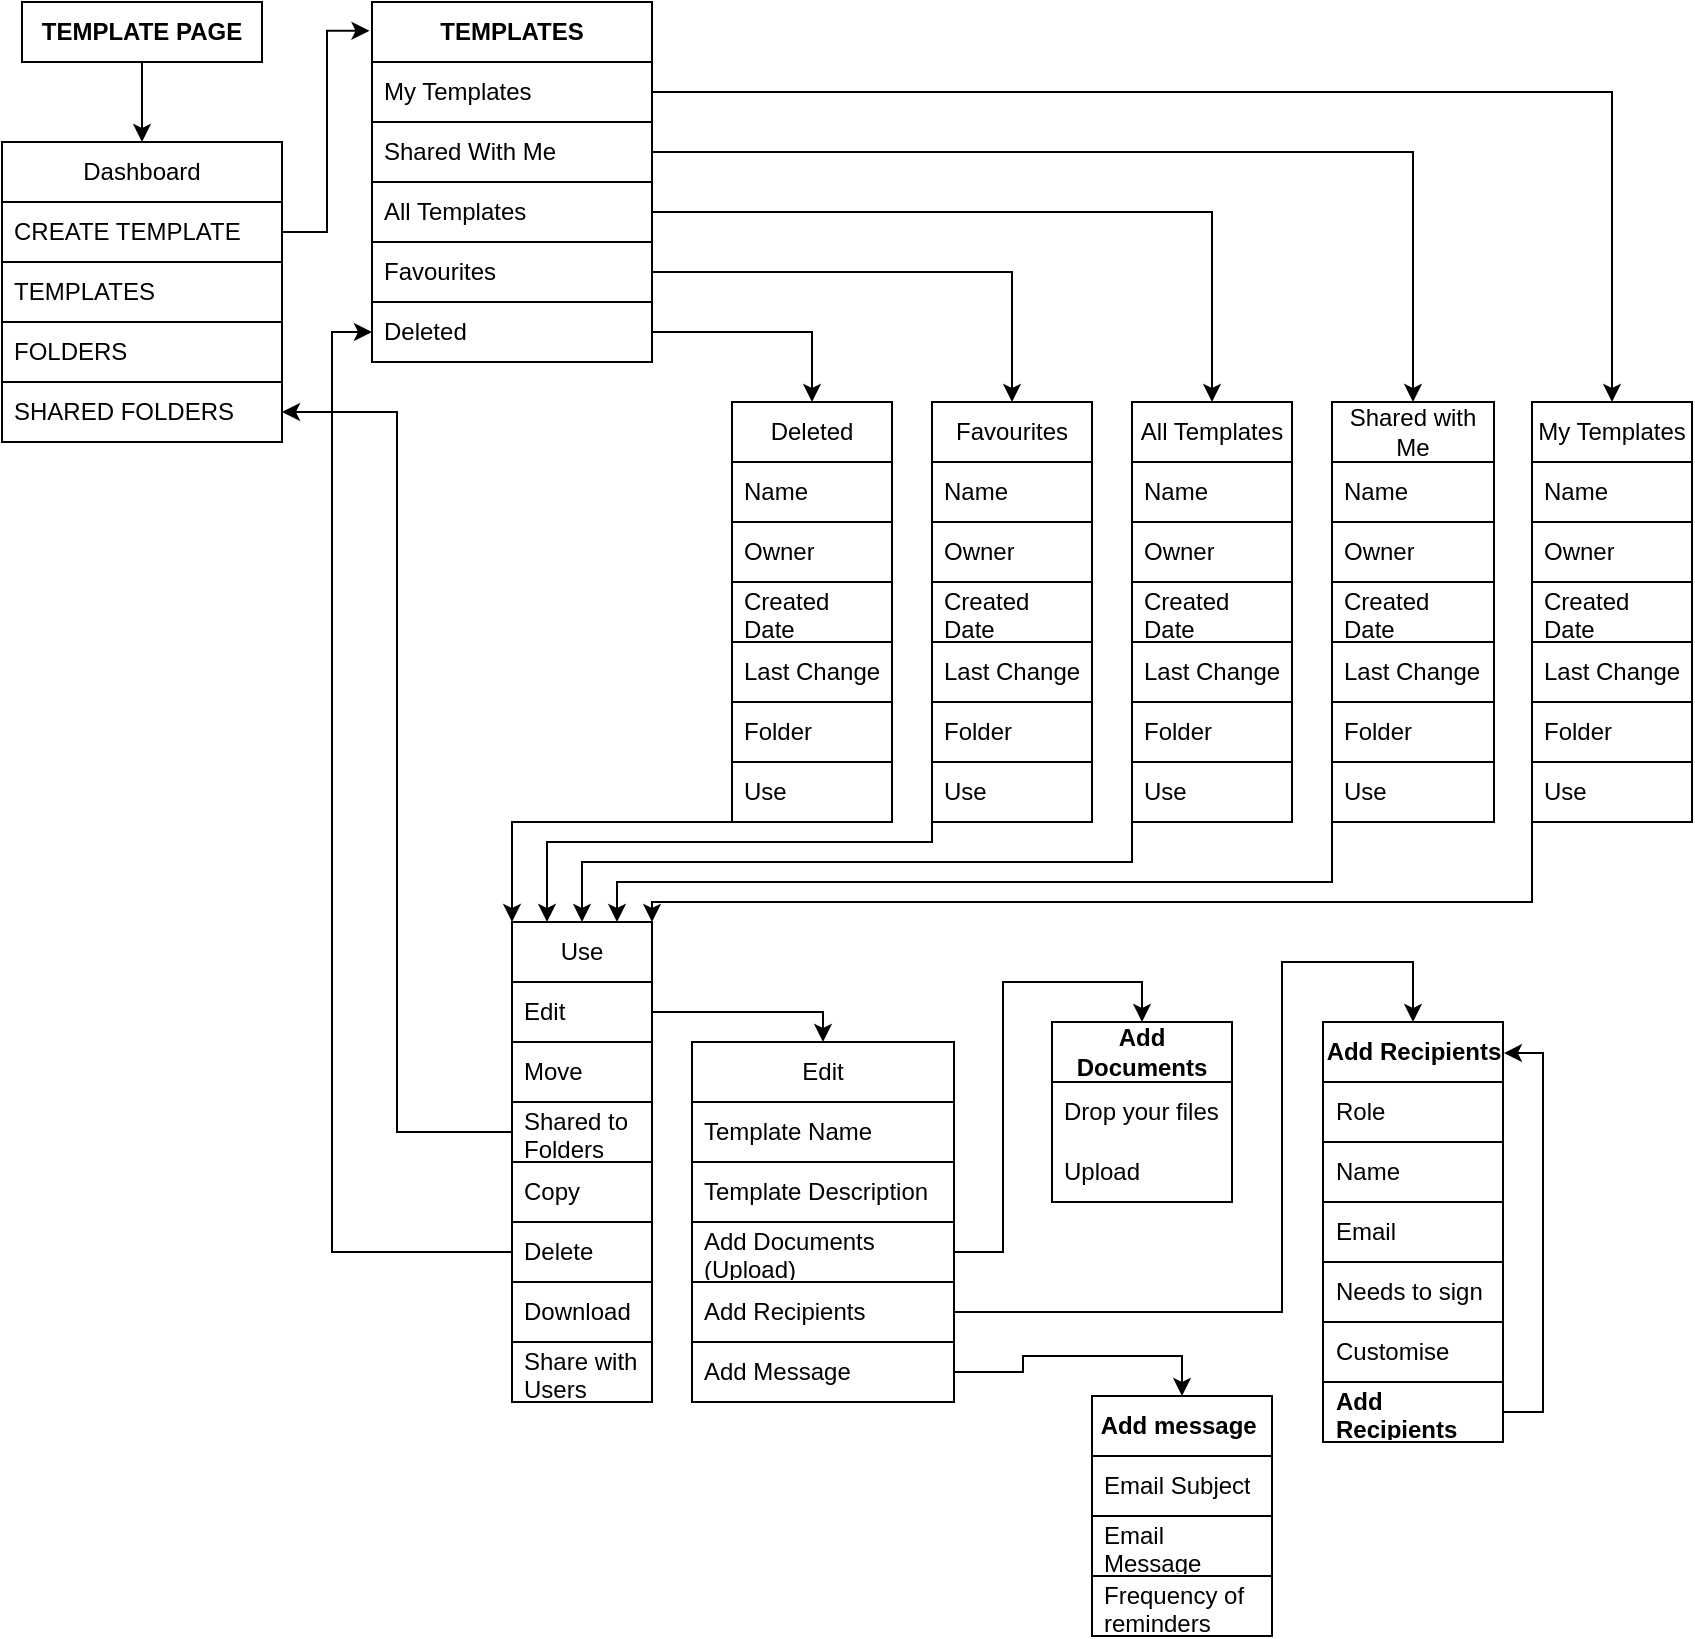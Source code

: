 <mxfile version="20.5.3" type="github">
  <diagram id="sp87BE_KRfN6M-lFv6xn" name="Page-1">
    <mxGraphModel dx="964" dy="548" grid="1" gridSize="10" guides="1" tooltips="1" connect="1" arrows="1" fold="1" page="1" pageScale="1" pageWidth="1169" pageHeight="827" math="0" shadow="0">
      <root>
        <mxCell id="0" />
        <mxCell id="1" parent="0" />
        <mxCell id="yjeWw_eDEs8p_PzeUuAK-1" value="Dashboard" style="swimlane;fontStyle=0;childLayout=stackLayout;horizontal=1;startSize=30;horizontalStack=0;resizeParent=1;resizeParentMax=0;resizeLast=0;collapsible=1;marginBottom=0;whiteSpace=wrap;html=1;" vertex="1" parent="1">
          <mxGeometry x="60" y="70" width="140" height="150" as="geometry" />
        </mxCell>
        <mxCell id="yjeWw_eDEs8p_PzeUuAK-2" value="CREATE TEMPLATE" style="text;strokeColor=none;fillColor=none;align=left;verticalAlign=middle;spacingLeft=4;spacingRight=4;overflow=hidden;points=[[0,0.5],[1,0.5]];portConstraint=eastwest;rotatable=0;whiteSpace=wrap;html=1;" vertex="1" parent="yjeWw_eDEs8p_PzeUuAK-1">
          <mxGeometry y="30" width="140" height="30" as="geometry" />
        </mxCell>
        <mxCell id="yjeWw_eDEs8p_PzeUuAK-3" value="TEMPLATES" style="text;strokeColor=default;fillColor=none;align=left;verticalAlign=middle;spacingLeft=4;spacingRight=4;overflow=hidden;points=[[0,0.5],[1,0.5]];portConstraint=eastwest;rotatable=0;whiteSpace=wrap;html=1;" vertex="1" parent="yjeWw_eDEs8p_PzeUuAK-1">
          <mxGeometry y="60" width="140" height="30" as="geometry" />
        </mxCell>
        <mxCell id="yjeWw_eDEs8p_PzeUuAK-4" value="FOLDERS" style="text;strokeColor=default;fillColor=none;align=left;verticalAlign=middle;spacingLeft=4;spacingRight=4;overflow=hidden;points=[[0,0.5],[1,0.5]];portConstraint=eastwest;rotatable=0;whiteSpace=wrap;html=1;" vertex="1" parent="yjeWw_eDEs8p_PzeUuAK-1">
          <mxGeometry y="90" width="140" height="30" as="geometry" />
        </mxCell>
        <mxCell id="yjeWw_eDEs8p_PzeUuAK-6" value="SHARED FOLDERS" style="text;strokeColor=none;fillColor=none;align=left;verticalAlign=middle;spacingLeft=4;spacingRight=4;overflow=hidden;points=[[0,0.5],[1,0.5]];portConstraint=eastwest;rotatable=0;whiteSpace=wrap;html=1;" vertex="1" parent="yjeWw_eDEs8p_PzeUuAK-1">
          <mxGeometry y="120" width="140" height="30" as="geometry" />
        </mxCell>
        <mxCell id="yjeWw_eDEs8p_PzeUuAK-7" style="edgeStyle=orthogonalEdgeStyle;rounded=0;orthogonalLoop=1;jettySize=auto;html=1;exitX=0.5;exitY=1;exitDx=0;exitDy=0;entryX=0.5;entryY=0;entryDx=0;entryDy=0;" edge="1" parent="1" source="yjeWw_eDEs8p_PzeUuAK-5" target="yjeWw_eDEs8p_PzeUuAK-1">
          <mxGeometry relative="1" as="geometry" />
        </mxCell>
        <mxCell id="yjeWw_eDEs8p_PzeUuAK-5" value="&lt;b&gt;TEMPLATE PAGE&lt;/b&gt;" style="rounded=0;whiteSpace=wrap;html=1;" vertex="1" parent="1">
          <mxGeometry x="70" width="120" height="30" as="geometry" />
        </mxCell>
        <mxCell id="yjeWw_eDEs8p_PzeUuAK-12" value="&lt;b&gt;TEMPLATES&lt;/b&gt;" style="swimlane;fontStyle=0;childLayout=stackLayout;horizontal=1;startSize=30;horizontalStack=0;resizeParent=1;resizeParentMax=0;resizeLast=0;collapsible=1;marginBottom=0;whiteSpace=wrap;html=1;strokeColor=default;" vertex="1" parent="1">
          <mxGeometry x="245" width="140" height="180" as="geometry" />
        </mxCell>
        <mxCell id="yjeWw_eDEs8p_PzeUuAK-13" value="My Templates" style="text;strokeColor=none;fillColor=none;align=left;verticalAlign=middle;spacingLeft=4;spacingRight=4;overflow=hidden;points=[[0,0.5],[1,0.5]];portConstraint=eastwest;rotatable=0;whiteSpace=wrap;html=1;" vertex="1" parent="yjeWw_eDEs8p_PzeUuAK-12">
          <mxGeometry y="30" width="140" height="30" as="geometry" />
        </mxCell>
        <mxCell id="yjeWw_eDEs8p_PzeUuAK-14" value="Shared With Me" style="text;strokeColor=default;fillColor=none;align=left;verticalAlign=middle;spacingLeft=4;spacingRight=4;overflow=hidden;points=[[0,0.5],[1,0.5]];portConstraint=eastwest;rotatable=0;whiteSpace=wrap;html=1;" vertex="1" parent="yjeWw_eDEs8p_PzeUuAK-12">
          <mxGeometry y="60" width="140" height="30" as="geometry" />
        </mxCell>
        <mxCell id="yjeWw_eDEs8p_PzeUuAK-15" value="All Templates" style="text;strokeColor=none;fillColor=none;align=left;verticalAlign=middle;spacingLeft=4;spacingRight=4;overflow=hidden;points=[[0,0.5],[1,0.5]];portConstraint=eastwest;rotatable=0;whiteSpace=wrap;html=1;" vertex="1" parent="yjeWw_eDEs8p_PzeUuAK-12">
          <mxGeometry y="90" width="140" height="30" as="geometry" />
        </mxCell>
        <mxCell id="yjeWw_eDEs8p_PzeUuAK-17" value="Favourites" style="text;strokeColor=default;fillColor=none;align=left;verticalAlign=middle;spacingLeft=4;spacingRight=4;overflow=hidden;points=[[0,0.5],[1,0.5]];portConstraint=eastwest;rotatable=0;whiteSpace=wrap;html=1;" vertex="1" parent="yjeWw_eDEs8p_PzeUuAK-12">
          <mxGeometry y="120" width="140" height="30" as="geometry" />
        </mxCell>
        <mxCell id="yjeWw_eDEs8p_PzeUuAK-18" value="Deleted" style="text;strokeColor=none;fillColor=none;align=left;verticalAlign=middle;spacingLeft=4;spacingRight=4;overflow=hidden;points=[[0,0.5],[1,0.5]];portConstraint=eastwest;rotatable=0;whiteSpace=wrap;html=1;" vertex="1" parent="yjeWw_eDEs8p_PzeUuAK-12">
          <mxGeometry y="150" width="140" height="30" as="geometry" />
        </mxCell>
        <mxCell id="yjeWw_eDEs8p_PzeUuAK-20" value="My Templates" style="swimlane;fontStyle=0;childLayout=stackLayout;horizontal=1;startSize=30;horizontalStack=0;resizeParent=1;resizeParentMax=0;resizeLast=0;collapsible=1;marginBottom=0;whiteSpace=wrap;html=1;strokeColor=default;fillColor=none;" vertex="1" parent="1">
          <mxGeometry x="825" y="200" width="80" height="210" as="geometry" />
        </mxCell>
        <mxCell id="yjeWw_eDEs8p_PzeUuAK-21" value="Name" style="text;strokeColor=none;fillColor=none;align=left;verticalAlign=middle;spacingLeft=4;spacingRight=4;overflow=hidden;points=[[0,0.5],[1,0.5]];portConstraint=eastwest;rotatable=0;whiteSpace=wrap;html=1;" vertex="1" parent="yjeWw_eDEs8p_PzeUuAK-20">
          <mxGeometry y="30" width="80" height="30" as="geometry" />
        </mxCell>
        <mxCell id="yjeWw_eDEs8p_PzeUuAK-22" value="Owner" style="text;strokeColor=default;fillColor=none;align=left;verticalAlign=middle;spacingLeft=4;spacingRight=4;overflow=hidden;points=[[0,0.5],[1,0.5]];portConstraint=eastwest;rotatable=0;whiteSpace=wrap;html=1;" vertex="1" parent="yjeWw_eDEs8p_PzeUuAK-20">
          <mxGeometry y="60" width="80" height="30" as="geometry" />
        </mxCell>
        <mxCell id="yjeWw_eDEs8p_PzeUuAK-23" value="Created Date" style="text;strokeColor=none;fillColor=none;align=left;verticalAlign=middle;spacingLeft=4;spacingRight=4;overflow=hidden;points=[[0,0.5],[1,0.5]];portConstraint=eastwest;rotatable=0;whiteSpace=wrap;html=1;" vertex="1" parent="yjeWw_eDEs8p_PzeUuAK-20">
          <mxGeometry y="90" width="80" height="30" as="geometry" />
        </mxCell>
        <mxCell id="yjeWw_eDEs8p_PzeUuAK-28" value="Last Change" style="text;strokeColor=default;fillColor=none;align=left;verticalAlign=middle;spacingLeft=4;spacingRight=4;overflow=hidden;points=[[0,0.5],[1,0.5]];portConstraint=eastwest;rotatable=0;whiteSpace=wrap;html=1;" vertex="1" parent="yjeWw_eDEs8p_PzeUuAK-20">
          <mxGeometry y="120" width="80" height="30" as="geometry" />
        </mxCell>
        <mxCell id="yjeWw_eDEs8p_PzeUuAK-29" value="Folder" style="text;strokeColor=none;fillColor=none;align=left;verticalAlign=middle;spacingLeft=4;spacingRight=4;overflow=hidden;points=[[0,0.5],[1,0.5]];portConstraint=eastwest;rotatable=0;whiteSpace=wrap;html=1;" vertex="1" parent="yjeWw_eDEs8p_PzeUuAK-20">
          <mxGeometry y="150" width="80" height="30" as="geometry" />
        </mxCell>
        <mxCell id="yjeWw_eDEs8p_PzeUuAK-30" value="Use" style="text;strokeColor=default;fillColor=none;align=left;verticalAlign=middle;spacingLeft=4;spacingRight=4;overflow=hidden;points=[[0,0.5],[1,0.5]];portConstraint=eastwest;rotatable=0;whiteSpace=wrap;html=1;" vertex="1" parent="yjeWw_eDEs8p_PzeUuAK-20">
          <mxGeometry y="180" width="80" height="30" as="geometry" />
        </mxCell>
        <mxCell id="yjeWw_eDEs8p_PzeUuAK-24" value="Use" style="swimlane;fontStyle=0;childLayout=stackLayout;horizontal=1;startSize=30;horizontalStack=0;resizeParent=1;resizeParentMax=0;resizeLast=0;collapsible=1;marginBottom=0;whiteSpace=wrap;html=1;strokeColor=default;fillColor=none;" vertex="1" parent="1">
          <mxGeometry x="315" y="460" width="70" height="240" as="geometry" />
        </mxCell>
        <mxCell id="yjeWw_eDEs8p_PzeUuAK-25" value="Edit" style="text;strokeColor=none;fillColor=none;align=left;verticalAlign=middle;spacingLeft=4;spacingRight=4;overflow=hidden;points=[[0,0.5],[1,0.5]];portConstraint=eastwest;rotatable=0;whiteSpace=wrap;html=1;" vertex="1" parent="yjeWw_eDEs8p_PzeUuAK-24">
          <mxGeometry y="30" width="70" height="30" as="geometry" />
        </mxCell>
        <mxCell id="yjeWw_eDEs8p_PzeUuAK-26" value="Move" style="text;strokeColor=default;fillColor=none;align=left;verticalAlign=middle;spacingLeft=4;spacingRight=4;overflow=hidden;points=[[0,0.5],[1,0.5]];portConstraint=eastwest;rotatable=0;whiteSpace=wrap;html=1;" vertex="1" parent="yjeWw_eDEs8p_PzeUuAK-24">
          <mxGeometry y="60" width="70" height="30" as="geometry" />
        </mxCell>
        <mxCell id="yjeWw_eDEs8p_PzeUuAK-27" value="Shared to Folders" style="text;strokeColor=default;fillColor=none;align=left;verticalAlign=middle;spacingLeft=4;spacingRight=4;overflow=hidden;points=[[0,0.5],[1,0.5]];portConstraint=eastwest;rotatable=0;whiteSpace=wrap;html=1;" vertex="1" parent="yjeWw_eDEs8p_PzeUuAK-24">
          <mxGeometry y="90" width="70" height="30" as="geometry" />
        </mxCell>
        <mxCell id="yjeWw_eDEs8p_PzeUuAK-31" value="Copy" style="text;strokeColor=none;fillColor=none;align=left;verticalAlign=middle;spacingLeft=4;spacingRight=4;overflow=hidden;points=[[0,0.5],[1,0.5]];portConstraint=eastwest;rotatable=0;whiteSpace=wrap;html=1;" vertex="1" parent="yjeWw_eDEs8p_PzeUuAK-24">
          <mxGeometry y="120" width="70" height="30" as="geometry" />
        </mxCell>
        <mxCell id="yjeWw_eDEs8p_PzeUuAK-32" value="Delete" style="text;strokeColor=default;fillColor=none;align=left;verticalAlign=middle;spacingLeft=4;spacingRight=4;overflow=hidden;points=[[0,0.5],[1,0.5]];portConstraint=eastwest;rotatable=0;whiteSpace=wrap;html=1;" vertex="1" parent="yjeWw_eDEs8p_PzeUuAK-24">
          <mxGeometry y="150" width="70" height="30" as="geometry" />
        </mxCell>
        <mxCell id="yjeWw_eDEs8p_PzeUuAK-33" value="Download" style="text;strokeColor=default;fillColor=none;align=left;verticalAlign=middle;spacingLeft=4;spacingRight=4;overflow=hidden;points=[[0,0.5],[1,0.5]];portConstraint=eastwest;rotatable=0;whiteSpace=wrap;html=1;" vertex="1" parent="yjeWw_eDEs8p_PzeUuAK-24">
          <mxGeometry y="180" width="70" height="30" as="geometry" />
        </mxCell>
        <mxCell id="yjeWw_eDEs8p_PzeUuAK-34" value="Share with Users" style="text;strokeColor=none;fillColor=none;align=left;verticalAlign=middle;spacingLeft=4;spacingRight=4;overflow=hidden;points=[[0,0.5],[1,0.5]];portConstraint=eastwest;rotatable=0;whiteSpace=wrap;html=1;" vertex="1" parent="yjeWw_eDEs8p_PzeUuAK-24">
          <mxGeometry y="210" width="70" height="30" as="geometry" />
        </mxCell>
        <mxCell id="yjeWw_eDEs8p_PzeUuAK-36" value="Edit" style="swimlane;fontStyle=0;childLayout=stackLayout;horizontal=1;startSize=30;horizontalStack=0;resizeParent=1;resizeParentMax=0;resizeLast=0;collapsible=1;marginBottom=0;whiteSpace=wrap;html=1;strokeColor=default;fillColor=none;" vertex="1" parent="1">
          <mxGeometry x="405" y="520" width="131" height="180" as="geometry" />
        </mxCell>
        <mxCell id="yjeWw_eDEs8p_PzeUuAK-37" value="Template Name" style="text;strokeColor=none;fillColor=none;align=left;verticalAlign=middle;spacingLeft=4;spacingRight=4;overflow=hidden;points=[[0,0.5],[1,0.5]];portConstraint=eastwest;rotatable=0;whiteSpace=wrap;html=1;" vertex="1" parent="yjeWw_eDEs8p_PzeUuAK-36">
          <mxGeometry y="30" width="131" height="30" as="geometry" />
        </mxCell>
        <mxCell id="yjeWw_eDEs8p_PzeUuAK-38" value="Template Description" style="text;strokeColor=default;fillColor=none;align=left;verticalAlign=middle;spacingLeft=4;spacingRight=4;overflow=hidden;points=[[0,0.5],[1,0.5]];portConstraint=eastwest;rotatable=0;whiteSpace=wrap;html=1;" vertex="1" parent="yjeWw_eDEs8p_PzeUuAK-36">
          <mxGeometry y="60" width="131" height="30" as="geometry" />
        </mxCell>
        <mxCell id="yjeWw_eDEs8p_PzeUuAK-39" value="Add Documents (Upload)&amp;nbsp;&lt;br&gt;" style="text;strokeColor=none;fillColor=none;align=left;verticalAlign=middle;spacingLeft=4;spacingRight=4;overflow=hidden;points=[[0,0.5],[1,0.5]];portConstraint=eastwest;rotatable=0;whiteSpace=wrap;html=1;" vertex="1" parent="yjeWw_eDEs8p_PzeUuAK-36">
          <mxGeometry y="90" width="131" height="30" as="geometry" />
        </mxCell>
        <mxCell id="yjeWw_eDEs8p_PzeUuAK-40" value="Add Recipients" style="text;strokeColor=default;fillColor=none;align=left;verticalAlign=middle;spacingLeft=4;spacingRight=4;overflow=hidden;points=[[0,0.5],[1,0.5]];portConstraint=eastwest;rotatable=0;whiteSpace=wrap;html=1;" vertex="1" parent="yjeWw_eDEs8p_PzeUuAK-36">
          <mxGeometry y="120" width="131" height="30" as="geometry" />
        </mxCell>
        <mxCell id="yjeWw_eDEs8p_PzeUuAK-41" value="Add Message" style="text;strokeColor=none;fillColor=none;align=left;verticalAlign=middle;spacingLeft=4;spacingRight=4;overflow=hidden;points=[[0,0.5],[1,0.5]];portConstraint=eastwest;rotatable=0;whiteSpace=wrap;html=1;" vertex="1" parent="yjeWw_eDEs8p_PzeUuAK-36">
          <mxGeometry y="150" width="131" height="30" as="geometry" />
        </mxCell>
        <mxCell id="yjeWw_eDEs8p_PzeUuAK-43" value="&lt;b&gt;Add Documents&lt;/b&gt;" style="swimlane;fontStyle=0;childLayout=stackLayout;horizontal=1;startSize=30;horizontalStack=0;resizeParent=1;resizeParentMax=0;resizeLast=0;collapsible=1;marginBottom=0;whiteSpace=wrap;html=1;strokeColor=default;fillColor=none;" vertex="1" parent="1">
          <mxGeometry x="585" y="510" width="90" height="90" as="geometry" />
        </mxCell>
        <mxCell id="yjeWw_eDEs8p_PzeUuAK-44" value="Drop your files" style="text;strokeColor=none;fillColor=none;align=left;verticalAlign=middle;spacingLeft=4;spacingRight=4;overflow=hidden;points=[[0,0.5],[1,0.5]];portConstraint=eastwest;rotatable=0;whiteSpace=wrap;html=1;" vertex="1" parent="yjeWw_eDEs8p_PzeUuAK-43">
          <mxGeometry y="30" width="90" height="30" as="geometry" />
        </mxCell>
        <mxCell id="yjeWw_eDEs8p_PzeUuAK-45" value="Upload" style="text;strokeColor=none;fillColor=none;align=left;verticalAlign=middle;spacingLeft=4;spacingRight=4;overflow=hidden;points=[[0,0.5],[1,0.5]];portConstraint=eastwest;rotatable=0;whiteSpace=wrap;html=1;" vertex="1" parent="yjeWw_eDEs8p_PzeUuAK-43">
          <mxGeometry y="60" width="90" height="30" as="geometry" />
        </mxCell>
        <mxCell id="yjeWw_eDEs8p_PzeUuAK-47" value="&lt;b&gt;Add Recipients&lt;/b&gt;" style="swimlane;fontStyle=0;childLayout=stackLayout;horizontal=1;startSize=30;horizontalStack=0;resizeParent=1;resizeParentMax=0;resizeLast=0;collapsible=1;marginBottom=0;whiteSpace=wrap;html=1;strokeColor=default;fillColor=none;" vertex="1" parent="1">
          <mxGeometry x="720.5" y="510" width="90" height="210" as="geometry" />
        </mxCell>
        <mxCell id="yjeWw_eDEs8p_PzeUuAK-48" value="Role" style="text;strokeColor=none;fillColor=none;align=left;verticalAlign=middle;spacingLeft=4;spacingRight=4;overflow=hidden;points=[[0,0.5],[1,0.5]];portConstraint=eastwest;rotatable=0;whiteSpace=wrap;html=1;" vertex="1" parent="yjeWw_eDEs8p_PzeUuAK-47">
          <mxGeometry y="30" width="90" height="30" as="geometry" />
        </mxCell>
        <mxCell id="yjeWw_eDEs8p_PzeUuAK-49" value="Name" style="text;strokeColor=default;fillColor=none;align=left;verticalAlign=middle;spacingLeft=4;spacingRight=4;overflow=hidden;points=[[0,0.5],[1,0.5]];portConstraint=eastwest;rotatable=0;whiteSpace=wrap;html=1;" vertex="1" parent="yjeWw_eDEs8p_PzeUuAK-47">
          <mxGeometry y="60" width="90" height="30" as="geometry" />
        </mxCell>
        <mxCell id="yjeWw_eDEs8p_PzeUuAK-50" value="Email" style="text;strokeColor=none;fillColor=none;align=left;verticalAlign=middle;spacingLeft=4;spacingRight=4;overflow=hidden;points=[[0,0.5],[1,0.5]];portConstraint=eastwest;rotatable=0;whiteSpace=wrap;html=1;" vertex="1" parent="yjeWw_eDEs8p_PzeUuAK-47">
          <mxGeometry y="90" width="90" height="30" as="geometry" />
        </mxCell>
        <mxCell id="yjeWw_eDEs8p_PzeUuAK-51" value="Needs to sign" style="text;strokeColor=default;fillColor=none;align=left;verticalAlign=middle;spacingLeft=4;spacingRight=4;overflow=hidden;points=[[0,0.5],[1,0.5]];portConstraint=eastwest;rotatable=0;whiteSpace=wrap;html=1;" vertex="1" parent="yjeWw_eDEs8p_PzeUuAK-47">
          <mxGeometry y="120" width="90" height="30" as="geometry" />
        </mxCell>
        <mxCell id="yjeWw_eDEs8p_PzeUuAK-52" value="Customise" style="text;strokeColor=default;fillColor=none;align=left;verticalAlign=middle;spacingLeft=4;spacingRight=4;overflow=hidden;points=[[0,0.5],[1,0.5]];portConstraint=eastwest;rotatable=0;whiteSpace=wrap;html=1;" vertex="1" parent="yjeWw_eDEs8p_PzeUuAK-47">
          <mxGeometry y="150" width="90" height="30" as="geometry" />
        </mxCell>
        <mxCell id="yjeWw_eDEs8p_PzeUuAK-71" style="edgeStyle=orthogonalEdgeStyle;rounded=0;orthogonalLoop=1;jettySize=auto;html=1;exitX=1;exitY=0.5;exitDx=0;exitDy=0;entryX=1.005;entryY=0.074;entryDx=0;entryDy=0;entryPerimeter=0;" edge="1" parent="yjeWw_eDEs8p_PzeUuAK-47" source="yjeWw_eDEs8p_PzeUuAK-53" target="yjeWw_eDEs8p_PzeUuAK-47">
          <mxGeometry relative="1" as="geometry" />
        </mxCell>
        <mxCell id="yjeWw_eDEs8p_PzeUuAK-53" value="&lt;b&gt;Add Recipients (Dublicate)&lt;/b&gt;" style="text;strokeColor=none;fillColor=none;align=left;verticalAlign=middle;spacingLeft=4;spacingRight=4;overflow=hidden;points=[[0,0.5],[1,0.5]];portConstraint=eastwest;rotatable=0;whiteSpace=wrap;html=1;" vertex="1" parent="yjeWw_eDEs8p_PzeUuAK-47">
          <mxGeometry y="180" width="90" height="30" as="geometry" />
        </mxCell>
        <mxCell id="yjeWw_eDEs8p_PzeUuAK-56" value="&lt;b&gt;Add message&amp;nbsp;&lt;/b&gt;" style="swimlane;fontStyle=0;childLayout=stackLayout;horizontal=1;startSize=30;horizontalStack=0;resizeParent=1;resizeParentMax=0;resizeLast=0;collapsible=1;marginBottom=0;whiteSpace=wrap;html=1;strokeColor=default;fillColor=none;" vertex="1" parent="1">
          <mxGeometry x="605" y="697" width="90" height="120" as="geometry" />
        </mxCell>
        <mxCell id="yjeWw_eDEs8p_PzeUuAK-57" value="Email Subject" style="text;strokeColor=none;fillColor=none;align=left;verticalAlign=middle;spacingLeft=4;spacingRight=4;overflow=hidden;points=[[0,0.5],[1,0.5]];portConstraint=eastwest;rotatable=0;whiteSpace=wrap;html=1;" vertex="1" parent="yjeWw_eDEs8p_PzeUuAK-56">
          <mxGeometry y="30" width="90" height="30" as="geometry" />
        </mxCell>
        <mxCell id="yjeWw_eDEs8p_PzeUuAK-58" value="Email Message" style="text;strokeColor=default;fillColor=none;align=left;verticalAlign=middle;spacingLeft=4;spacingRight=4;overflow=hidden;points=[[0,0.5],[1,0.5]];portConstraint=eastwest;rotatable=0;whiteSpace=wrap;html=1;" vertex="1" parent="yjeWw_eDEs8p_PzeUuAK-56">
          <mxGeometry y="60" width="90" height="30" as="geometry" />
        </mxCell>
        <mxCell id="yjeWw_eDEs8p_PzeUuAK-59" value="Frequency of reminders" style="text;strokeColor=none;fillColor=none;align=left;verticalAlign=middle;spacingLeft=4;spacingRight=4;overflow=hidden;points=[[0,0.5],[1,0.5]];portConstraint=eastwest;rotatable=0;whiteSpace=wrap;html=1;" vertex="1" parent="yjeWw_eDEs8p_PzeUuAK-56">
          <mxGeometry y="90" width="90" height="30" as="geometry" />
        </mxCell>
        <mxCell id="yjeWw_eDEs8p_PzeUuAK-72" style="edgeStyle=orthogonalEdgeStyle;rounded=0;orthogonalLoop=1;jettySize=auto;html=1;exitX=1;exitY=0.5;exitDx=0;exitDy=0;entryX=0.5;entryY=0;entryDx=0;entryDy=0;" edge="1" parent="1" source="yjeWw_eDEs8p_PzeUuAK-13" target="yjeWw_eDEs8p_PzeUuAK-20">
          <mxGeometry relative="1" as="geometry" />
        </mxCell>
        <mxCell id="yjeWw_eDEs8p_PzeUuAK-74" style="edgeStyle=orthogonalEdgeStyle;rounded=0;orthogonalLoop=1;jettySize=auto;html=1;exitX=0;exitY=0.5;exitDx=0;exitDy=0;entryX=1;entryY=0.5;entryDx=0;entryDy=0;" edge="1" parent="1" source="yjeWw_eDEs8p_PzeUuAK-27" target="yjeWw_eDEs8p_PzeUuAK-6">
          <mxGeometry relative="1" as="geometry" />
        </mxCell>
        <mxCell id="yjeWw_eDEs8p_PzeUuAK-75" value="Favourites" style="swimlane;fontStyle=0;childLayout=stackLayout;horizontal=1;startSize=30;horizontalStack=0;resizeParent=1;resizeParentMax=0;resizeLast=0;collapsible=1;marginBottom=0;whiteSpace=wrap;html=1;strokeColor=default;fillColor=none;" vertex="1" parent="1">
          <mxGeometry x="525" y="200" width="80" height="210" as="geometry" />
        </mxCell>
        <mxCell id="yjeWw_eDEs8p_PzeUuAK-76" value="Name" style="text;strokeColor=none;fillColor=none;align=left;verticalAlign=middle;spacingLeft=4;spacingRight=4;overflow=hidden;points=[[0,0.5],[1,0.5]];portConstraint=eastwest;rotatable=0;whiteSpace=wrap;html=1;" vertex="1" parent="yjeWw_eDEs8p_PzeUuAK-75">
          <mxGeometry y="30" width="80" height="30" as="geometry" />
        </mxCell>
        <mxCell id="yjeWw_eDEs8p_PzeUuAK-77" value="Owner" style="text;strokeColor=default;fillColor=none;align=left;verticalAlign=middle;spacingLeft=4;spacingRight=4;overflow=hidden;points=[[0,0.5],[1,0.5]];portConstraint=eastwest;rotatable=0;whiteSpace=wrap;html=1;" vertex="1" parent="yjeWw_eDEs8p_PzeUuAK-75">
          <mxGeometry y="60" width="80" height="30" as="geometry" />
        </mxCell>
        <mxCell id="yjeWw_eDEs8p_PzeUuAK-78" value="Created Date" style="text;strokeColor=none;fillColor=none;align=left;verticalAlign=middle;spacingLeft=4;spacingRight=4;overflow=hidden;points=[[0,0.5],[1,0.5]];portConstraint=eastwest;rotatable=0;whiteSpace=wrap;html=1;" vertex="1" parent="yjeWw_eDEs8p_PzeUuAK-75">
          <mxGeometry y="90" width="80" height="30" as="geometry" />
        </mxCell>
        <mxCell id="yjeWw_eDEs8p_PzeUuAK-79" value="Last Change" style="text;strokeColor=default;fillColor=none;align=left;verticalAlign=middle;spacingLeft=4;spacingRight=4;overflow=hidden;points=[[0,0.5],[1,0.5]];portConstraint=eastwest;rotatable=0;whiteSpace=wrap;html=1;" vertex="1" parent="yjeWw_eDEs8p_PzeUuAK-75">
          <mxGeometry y="120" width="80" height="30" as="geometry" />
        </mxCell>
        <mxCell id="yjeWw_eDEs8p_PzeUuAK-80" value="Folder" style="text;strokeColor=none;fillColor=none;align=left;verticalAlign=middle;spacingLeft=4;spacingRight=4;overflow=hidden;points=[[0,0.5],[1,0.5]];portConstraint=eastwest;rotatable=0;whiteSpace=wrap;html=1;" vertex="1" parent="yjeWw_eDEs8p_PzeUuAK-75">
          <mxGeometry y="150" width="80" height="30" as="geometry" />
        </mxCell>
        <mxCell id="yjeWw_eDEs8p_PzeUuAK-81" value="Use" style="text;strokeColor=default;fillColor=none;align=left;verticalAlign=middle;spacingLeft=4;spacingRight=4;overflow=hidden;points=[[0,0.5],[1,0.5]];portConstraint=eastwest;rotatable=0;whiteSpace=wrap;html=1;" vertex="1" parent="yjeWw_eDEs8p_PzeUuAK-75">
          <mxGeometry y="180" width="80" height="30" as="geometry" />
        </mxCell>
        <mxCell id="yjeWw_eDEs8p_PzeUuAK-82" value="All Templates" style="swimlane;fontStyle=0;childLayout=stackLayout;horizontal=1;startSize=30;horizontalStack=0;resizeParent=1;resizeParentMax=0;resizeLast=0;collapsible=1;marginBottom=0;whiteSpace=wrap;html=1;strokeColor=default;fillColor=none;" vertex="1" parent="1">
          <mxGeometry x="625" y="200" width="80" height="210" as="geometry" />
        </mxCell>
        <mxCell id="yjeWw_eDEs8p_PzeUuAK-83" value="Name" style="text;strokeColor=none;fillColor=none;align=left;verticalAlign=middle;spacingLeft=4;spacingRight=4;overflow=hidden;points=[[0,0.5],[1,0.5]];portConstraint=eastwest;rotatable=0;whiteSpace=wrap;html=1;" vertex="1" parent="yjeWw_eDEs8p_PzeUuAK-82">
          <mxGeometry y="30" width="80" height="30" as="geometry" />
        </mxCell>
        <mxCell id="yjeWw_eDEs8p_PzeUuAK-84" value="Owner" style="text;strokeColor=default;fillColor=none;align=left;verticalAlign=middle;spacingLeft=4;spacingRight=4;overflow=hidden;points=[[0,0.5],[1,0.5]];portConstraint=eastwest;rotatable=0;whiteSpace=wrap;html=1;" vertex="1" parent="yjeWw_eDEs8p_PzeUuAK-82">
          <mxGeometry y="60" width="80" height="30" as="geometry" />
        </mxCell>
        <mxCell id="yjeWw_eDEs8p_PzeUuAK-85" value="Created Date" style="text;strokeColor=none;fillColor=none;align=left;verticalAlign=middle;spacingLeft=4;spacingRight=4;overflow=hidden;points=[[0,0.5],[1,0.5]];portConstraint=eastwest;rotatable=0;whiteSpace=wrap;html=1;" vertex="1" parent="yjeWw_eDEs8p_PzeUuAK-82">
          <mxGeometry y="90" width="80" height="30" as="geometry" />
        </mxCell>
        <mxCell id="yjeWw_eDEs8p_PzeUuAK-86" value="Last Change" style="text;strokeColor=default;fillColor=none;align=left;verticalAlign=middle;spacingLeft=4;spacingRight=4;overflow=hidden;points=[[0,0.5],[1,0.5]];portConstraint=eastwest;rotatable=0;whiteSpace=wrap;html=1;" vertex="1" parent="yjeWw_eDEs8p_PzeUuAK-82">
          <mxGeometry y="120" width="80" height="30" as="geometry" />
        </mxCell>
        <mxCell id="yjeWw_eDEs8p_PzeUuAK-87" value="Folder" style="text;strokeColor=none;fillColor=none;align=left;verticalAlign=middle;spacingLeft=4;spacingRight=4;overflow=hidden;points=[[0,0.5],[1,0.5]];portConstraint=eastwest;rotatable=0;whiteSpace=wrap;html=1;" vertex="1" parent="yjeWw_eDEs8p_PzeUuAK-82">
          <mxGeometry y="150" width="80" height="30" as="geometry" />
        </mxCell>
        <mxCell id="yjeWw_eDEs8p_PzeUuAK-88" value="Use" style="text;strokeColor=default;fillColor=none;align=left;verticalAlign=middle;spacingLeft=4;spacingRight=4;overflow=hidden;points=[[0,0.5],[1,0.5]];portConstraint=eastwest;rotatable=0;whiteSpace=wrap;html=1;" vertex="1" parent="yjeWw_eDEs8p_PzeUuAK-82">
          <mxGeometry y="180" width="80" height="30" as="geometry" />
        </mxCell>
        <mxCell id="yjeWw_eDEs8p_PzeUuAK-89" value="Deleted" style="swimlane;fontStyle=0;childLayout=stackLayout;horizontal=1;startSize=30;horizontalStack=0;resizeParent=1;resizeParentMax=0;resizeLast=0;collapsible=1;marginBottom=0;whiteSpace=wrap;html=1;strokeColor=default;fillColor=none;" vertex="1" parent="1">
          <mxGeometry x="425" y="200" width="80" height="210" as="geometry" />
        </mxCell>
        <mxCell id="yjeWw_eDEs8p_PzeUuAK-90" value="Name" style="text;strokeColor=none;fillColor=none;align=left;verticalAlign=middle;spacingLeft=4;spacingRight=4;overflow=hidden;points=[[0,0.5],[1,0.5]];portConstraint=eastwest;rotatable=0;whiteSpace=wrap;html=1;" vertex="1" parent="yjeWw_eDEs8p_PzeUuAK-89">
          <mxGeometry y="30" width="80" height="30" as="geometry" />
        </mxCell>
        <mxCell id="yjeWw_eDEs8p_PzeUuAK-91" value="Owner" style="text;strokeColor=default;fillColor=none;align=left;verticalAlign=middle;spacingLeft=4;spacingRight=4;overflow=hidden;points=[[0,0.5],[1,0.5]];portConstraint=eastwest;rotatable=0;whiteSpace=wrap;html=1;" vertex="1" parent="yjeWw_eDEs8p_PzeUuAK-89">
          <mxGeometry y="60" width="80" height="30" as="geometry" />
        </mxCell>
        <mxCell id="yjeWw_eDEs8p_PzeUuAK-92" value="Created Date" style="text;strokeColor=none;fillColor=none;align=left;verticalAlign=middle;spacingLeft=4;spacingRight=4;overflow=hidden;points=[[0,0.5],[1,0.5]];portConstraint=eastwest;rotatable=0;whiteSpace=wrap;html=1;" vertex="1" parent="yjeWw_eDEs8p_PzeUuAK-89">
          <mxGeometry y="90" width="80" height="30" as="geometry" />
        </mxCell>
        <mxCell id="yjeWw_eDEs8p_PzeUuAK-93" value="Last Change" style="text;strokeColor=default;fillColor=none;align=left;verticalAlign=middle;spacingLeft=4;spacingRight=4;overflow=hidden;points=[[0,0.5],[1,0.5]];portConstraint=eastwest;rotatable=0;whiteSpace=wrap;html=1;" vertex="1" parent="yjeWw_eDEs8p_PzeUuAK-89">
          <mxGeometry y="120" width="80" height="30" as="geometry" />
        </mxCell>
        <mxCell id="yjeWw_eDEs8p_PzeUuAK-94" value="Folder" style="text;strokeColor=none;fillColor=none;align=left;verticalAlign=middle;spacingLeft=4;spacingRight=4;overflow=hidden;points=[[0,0.5],[1,0.5]];portConstraint=eastwest;rotatable=0;whiteSpace=wrap;html=1;" vertex="1" parent="yjeWw_eDEs8p_PzeUuAK-89">
          <mxGeometry y="150" width="80" height="30" as="geometry" />
        </mxCell>
        <mxCell id="yjeWw_eDEs8p_PzeUuAK-95" value="Use" style="text;strokeColor=default;fillColor=none;align=left;verticalAlign=middle;spacingLeft=4;spacingRight=4;overflow=hidden;points=[[0,0.5],[1,0.5]];portConstraint=eastwest;rotatable=0;whiteSpace=wrap;html=1;" vertex="1" parent="yjeWw_eDEs8p_PzeUuAK-89">
          <mxGeometry y="180" width="80" height="30" as="geometry" />
        </mxCell>
        <mxCell id="yjeWw_eDEs8p_PzeUuAK-97" style="edgeStyle=orthogonalEdgeStyle;rounded=0;orthogonalLoop=1;jettySize=auto;html=1;exitX=1;exitY=0.5;exitDx=0;exitDy=0;" edge="1" parent="1" source="yjeWw_eDEs8p_PzeUuAK-18" target="yjeWw_eDEs8p_PzeUuAK-89">
          <mxGeometry relative="1" as="geometry" />
        </mxCell>
        <mxCell id="yjeWw_eDEs8p_PzeUuAK-98" style="edgeStyle=orthogonalEdgeStyle;rounded=0;orthogonalLoop=1;jettySize=auto;html=1;exitX=1;exitY=0.5;exitDx=0;exitDy=0;" edge="1" parent="1" source="yjeWw_eDEs8p_PzeUuAK-17" target="yjeWw_eDEs8p_PzeUuAK-75">
          <mxGeometry relative="1" as="geometry" />
        </mxCell>
        <mxCell id="yjeWw_eDEs8p_PzeUuAK-99" style="edgeStyle=orthogonalEdgeStyle;rounded=0;orthogonalLoop=1;jettySize=auto;html=1;exitX=1;exitY=0.5;exitDx=0;exitDy=0;" edge="1" parent="1" source="yjeWw_eDEs8p_PzeUuAK-15" target="yjeWw_eDEs8p_PzeUuAK-82">
          <mxGeometry relative="1" as="geometry" />
        </mxCell>
        <mxCell id="yjeWw_eDEs8p_PzeUuAK-100" value="Shared with Me" style="swimlane;fontStyle=0;childLayout=stackLayout;horizontal=1;startSize=30;horizontalStack=0;resizeParent=1;resizeParentMax=0;resizeLast=0;collapsible=1;marginBottom=0;whiteSpace=wrap;html=1;strokeColor=default;fillColor=none;" vertex="1" parent="1">
          <mxGeometry x="725" y="200" width="81" height="210" as="geometry" />
        </mxCell>
        <mxCell id="yjeWw_eDEs8p_PzeUuAK-101" value="Name" style="text;strokeColor=none;fillColor=none;align=left;verticalAlign=middle;spacingLeft=4;spacingRight=4;overflow=hidden;points=[[0,0.5],[1,0.5]];portConstraint=eastwest;rotatable=0;whiteSpace=wrap;html=1;" vertex="1" parent="yjeWw_eDEs8p_PzeUuAK-100">
          <mxGeometry y="30" width="81" height="30" as="geometry" />
        </mxCell>
        <mxCell id="yjeWw_eDEs8p_PzeUuAK-102" value="Owner" style="text;strokeColor=default;fillColor=none;align=left;verticalAlign=middle;spacingLeft=4;spacingRight=4;overflow=hidden;points=[[0,0.5],[1,0.5]];portConstraint=eastwest;rotatable=0;whiteSpace=wrap;html=1;" vertex="1" parent="yjeWw_eDEs8p_PzeUuAK-100">
          <mxGeometry y="60" width="81" height="30" as="geometry" />
        </mxCell>
        <mxCell id="yjeWw_eDEs8p_PzeUuAK-103" value="Created Date" style="text;strokeColor=none;fillColor=none;align=left;verticalAlign=middle;spacingLeft=4;spacingRight=4;overflow=hidden;points=[[0,0.5],[1,0.5]];portConstraint=eastwest;rotatable=0;whiteSpace=wrap;html=1;" vertex="1" parent="yjeWw_eDEs8p_PzeUuAK-100">
          <mxGeometry y="90" width="81" height="30" as="geometry" />
        </mxCell>
        <mxCell id="yjeWw_eDEs8p_PzeUuAK-104" value="Last Change" style="text;strokeColor=default;fillColor=none;align=left;verticalAlign=middle;spacingLeft=4;spacingRight=4;overflow=hidden;points=[[0,0.5],[1,0.5]];portConstraint=eastwest;rotatable=0;whiteSpace=wrap;html=1;" vertex="1" parent="yjeWw_eDEs8p_PzeUuAK-100">
          <mxGeometry y="120" width="81" height="30" as="geometry" />
        </mxCell>
        <mxCell id="yjeWw_eDEs8p_PzeUuAK-105" value="Folder" style="text;strokeColor=none;fillColor=none;align=left;verticalAlign=middle;spacingLeft=4;spacingRight=4;overflow=hidden;points=[[0,0.5],[1,0.5]];portConstraint=eastwest;rotatable=0;whiteSpace=wrap;html=1;" vertex="1" parent="yjeWw_eDEs8p_PzeUuAK-100">
          <mxGeometry y="150" width="81" height="30" as="geometry" />
        </mxCell>
        <mxCell id="yjeWw_eDEs8p_PzeUuAK-106" value="Use" style="text;strokeColor=default;fillColor=none;align=left;verticalAlign=middle;spacingLeft=4;spacingRight=4;overflow=hidden;points=[[0,0.5],[1,0.5]];portConstraint=eastwest;rotatable=0;whiteSpace=wrap;html=1;" vertex="1" parent="yjeWw_eDEs8p_PzeUuAK-100">
          <mxGeometry y="180" width="81" height="30" as="geometry" />
        </mxCell>
        <mxCell id="yjeWw_eDEs8p_PzeUuAK-107" style="edgeStyle=orthogonalEdgeStyle;rounded=0;orthogonalLoop=1;jettySize=auto;html=1;exitX=1;exitY=0.5;exitDx=0;exitDy=0;" edge="1" parent="1" source="yjeWw_eDEs8p_PzeUuAK-14" target="yjeWw_eDEs8p_PzeUuAK-100">
          <mxGeometry relative="1" as="geometry" />
        </mxCell>
        <mxCell id="yjeWw_eDEs8p_PzeUuAK-108" style="edgeStyle=orthogonalEdgeStyle;rounded=0;orthogonalLoop=1;jettySize=auto;html=1;exitX=0;exitY=0.5;exitDx=0;exitDy=0;entryX=0;entryY=0.5;entryDx=0;entryDy=0;" edge="1" parent="1" source="yjeWw_eDEs8p_PzeUuAK-32" target="yjeWw_eDEs8p_PzeUuAK-18">
          <mxGeometry relative="1" as="geometry" />
        </mxCell>
        <mxCell id="yjeWw_eDEs8p_PzeUuAK-109" style="edgeStyle=orthogonalEdgeStyle;rounded=0;orthogonalLoop=1;jettySize=auto;html=1;exitX=0;exitY=0.5;exitDx=0;exitDy=0;entryX=0;entryY=0;entryDx=0;entryDy=0;" edge="1" parent="1" source="yjeWw_eDEs8p_PzeUuAK-95" target="yjeWw_eDEs8p_PzeUuAK-24">
          <mxGeometry relative="1" as="geometry">
            <Array as="points">
              <mxPoint x="425" y="410" />
              <mxPoint x="315" y="410" />
            </Array>
          </mxGeometry>
        </mxCell>
        <mxCell id="yjeWw_eDEs8p_PzeUuAK-110" style="edgeStyle=orthogonalEdgeStyle;rounded=0;orthogonalLoop=1;jettySize=auto;html=1;exitX=0;exitY=0.5;exitDx=0;exitDy=0;entryX=0.25;entryY=0;entryDx=0;entryDy=0;" edge="1" parent="1" source="yjeWw_eDEs8p_PzeUuAK-81" target="yjeWw_eDEs8p_PzeUuAK-24">
          <mxGeometry relative="1" as="geometry">
            <Array as="points">
              <mxPoint x="525" y="420" />
              <mxPoint x="332" y="420" />
            </Array>
          </mxGeometry>
        </mxCell>
        <mxCell id="yjeWw_eDEs8p_PzeUuAK-111" style="edgeStyle=orthogonalEdgeStyle;rounded=0;orthogonalLoop=1;jettySize=auto;html=1;exitX=0;exitY=0.5;exitDx=0;exitDy=0;" edge="1" parent="1" source="yjeWw_eDEs8p_PzeUuAK-88" target="yjeWw_eDEs8p_PzeUuAK-24">
          <mxGeometry relative="1" as="geometry">
            <Array as="points">
              <mxPoint x="625" y="430" />
              <mxPoint x="350" y="430" />
            </Array>
          </mxGeometry>
        </mxCell>
        <mxCell id="yjeWw_eDEs8p_PzeUuAK-112" style="edgeStyle=orthogonalEdgeStyle;rounded=0;orthogonalLoop=1;jettySize=auto;html=1;exitX=0;exitY=0.5;exitDx=0;exitDy=0;entryX=0.75;entryY=0;entryDx=0;entryDy=0;" edge="1" parent="1" source="yjeWw_eDEs8p_PzeUuAK-106" target="yjeWw_eDEs8p_PzeUuAK-24">
          <mxGeometry relative="1" as="geometry">
            <Array as="points">
              <mxPoint x="725" y="440" />
              <mxPoint x="368" y="440" />
            </Array>
          </mxGeometry>
        </mxCell>
        <mxCell id="yjeWw_eDEs8p_PzeUuAK-113" style="edgeStyle=orthogonalEdgeStyle;rounded=0;orthogonalLoop=1;jettySize=auto;html=1;exitX=0;exitY=0.5;exitDx=0;exitDy=0;entryX=1;entryY=0;entryDx=0;entryDy=0;" edge="1" parent="1" source="yjeWw_eDEs8p_PzeUuAK-30" target="yjeWw_eDEs8p_PzeUuAK-24">
          <mxGeometry relative="1" as="geometry">
            <Array as="points">
              <mxPoint x="825" y="450" />
              <mxPoint x="385" y="450" />
            </Array>
          </mxGeometry>
        </mxCell>
        <mxCell id="yjeWw_eDEs8p_PzeUuAK-115" style="edgeStyle=orthogonalEdgeStyle;rounded=0;orthogonalLoop=1;jettySize=auto;html=1;exitX=1;exitY=0.5;exitDx=0;exitDy=0;entryX=0.5;entryY=0;entryDx=0;entryDy=0;" edge="1" parent="1" source="yjeWw_eDEs8p_PzeUuAK-25" target="yjeWw_eDEs8p_PzeUuAK-36">
          <mxGeometry relative="1" as="geometry">
            <Array as="points">
              <mxPoint x="471" y="505" />
            </Array>
          </mxGeometry>
        </mxCell>
        <mxCell id="yjeWw_eDEs8p_PzeUuAK-118" style="edgeStyle=orthogonalEdgeStyle;rounded=0;orthogonalLoop=1;jettySize=auto;html=1;exitX=1;exitY=0.5;exitDx=0;exitDy=0;entryX=-0.009;entryY=0.08;entryDx=0;entryDy=0;entryPerimeter=0;" edge="1" parent="1" source="yjeWw_eDEs8p_PzeUuAK-2" target="yjeWw_eDEs8p_PzeUuAK-12">
          <mxGeometry relative="1" as="geometry" />
        </mxCell>
        <mxCell id="yjeWw_eDEs8p_PzeUuAK-143" style="edgeStyle=orthogonalEdgeStyle;rounded=0;orthogonalLoop=1;jettySize=auto;html=1;exitX=1;exitY=0.5;exitDx=0;exitDy=0;entryX=0.5;entryY=0;entryDx=0;entryDy=0;" edge="1" parent="1" source="yjeWw_eDEs8p_PzeUuAK-39" target="yjeWw_eDEs8p_PzeUuAK-43">
          <mxGeometry relative="1" as="geometry" />
        </mxCell>
        <mxCell id="yjeWw_eDEs8p_PzeUuAK-145" style="edgeStyle=orthogonalEdgeStyle;rounded=0;orthogonalLoop=1;jettySize=auto;html=1;exitX=1;exitY=0.5;exitDx=0;exitDy=0;entryX=0.5;entryY=0;entryDx=0;entryDy=0;" edge="1" parent="1" source="yjeWw_eDEs8p_PzeUuAK-40" target="yjeWw_eDEs8p_PzeUuAK-47">
          <mxGeometry relative="1" as="geometry">
            <Array as="points">
              <mxPoint x="700" y="655" />
              <mxPoint x="700" y="480" />
              <mxPoint x="766" y="480" />
            </Array>
          </mxGeometry>
        </mxCell>
        <mxCell id="yjeWw_eDEs8p_PzeUuAK-146" style="edgeStyle=orthogonalEdgeStyle;rounded=0;orthogonalLoop=1;jettySize=auto;html=1;exitX=1;exitY=0.5;exitDx=0;exitDy=0;entryX=0.5;entryY=0;entryDx=0;entryDy=0;" edge="1" parent="1" source="yjeWw_eDEs8p_PzeUuAK-41" target="yjeWw_eDEs8p_PzeUuAK-56">
          <mxGeometry relative="1" as="geometry" />
        </mxCell>
      </root>
    </mxGraphModel>
  </diagram>
</mxfile>
